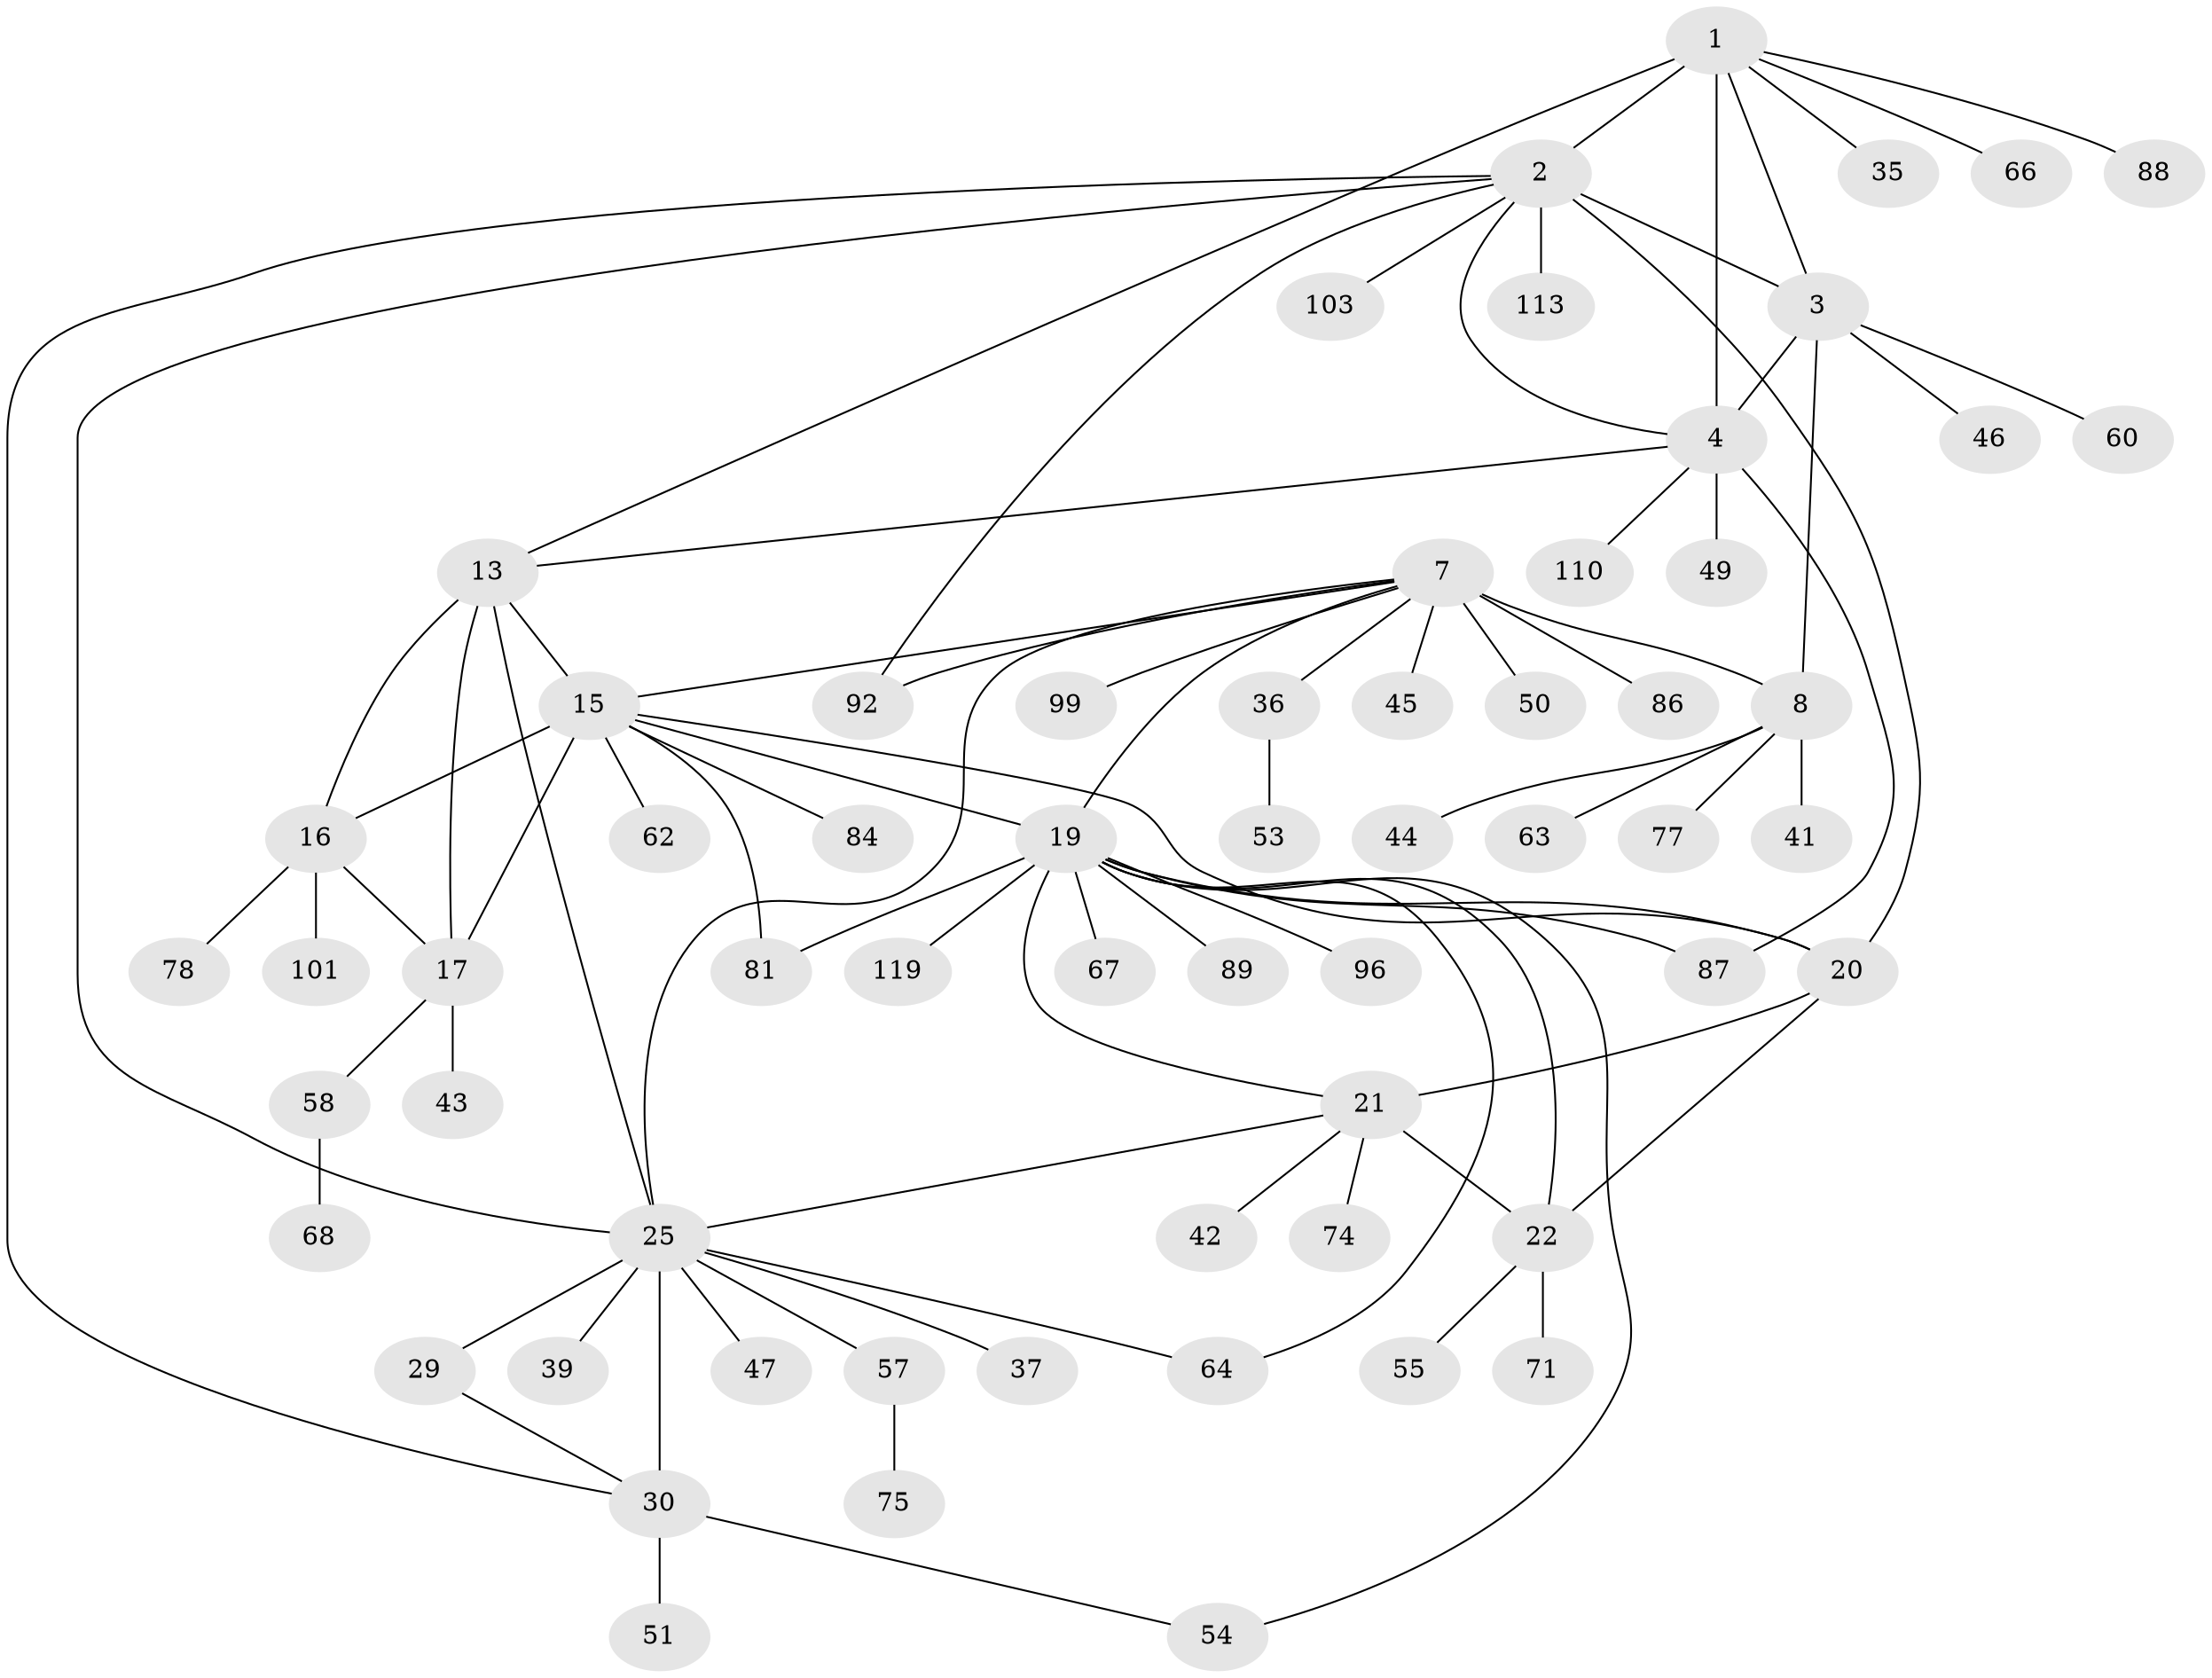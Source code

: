 // original degree distribution, {8: 0.056, 11: 0.024, 9: 0.064, 7: 0.048, 10: 0.016, 12: 0.008, 6: 0.008, 15: 0.008, 5: 0.008, 3: 0.024, 2: 0.16, 1: 0.576}
// Generated by graph-tools (version 1.1) at 2025/16/03/09/25 04:16:09]
// undirected, 62 vertices, 85 edges
graph export_dot {
graph [start="1"]
  node [color=gray90,style=filled];
  1 [super="+5+69+91"];
  2;
  3 [super="+100"];
  4;
  7 [super="+48+9+85+98+107+11+12"];
  8 [super="+52+10"];
  13 [super="+14+73+109"];
  15 [super="+18+95+123"];
  16;
  17;
  19;
  20 [super="+24+61+33"];
  21 [super="+23"];
  22 [super="+40+31+80"];
  25 [super="+28+124+90+26+70"];
  29;
  30 [super="+34+32"];
  35;
  36 [super="+38"];
  37;
  39;
  41;
  42 [super="+59"];
  43;
  44;
  45 [super="+83"];
  46;
  47;
  49;
  50;
  51 [super="+102"];
  53;
  54;
  55;
  57;
  58;
  60;
  62;
  63;
  64;
  66;
  67;
  68;
  71;
  74;
  75 [super="+97"];
  77;
  78 [super="+108"];
  81;
  84;
  86;
  87;
  88;
  89;
  92;
  96;
  99;
  101;
  103;
  110;
  113;
  119;
  1 -- 2 [weight=3];
  1 -- 3 [weight=3];
  1 -- 4 [weight=3];
  1 -- 88;
  1 -- 66;
  1 -- 35;
  1 -- 13;
  2 -- 3;
  2 -- 4;
  2 -- 92;
  2 -- 103;
  2 -- 113;
  2 -- 20;
  2 -- 25;
  2 -- 30;
  3 -- 4;
  3 -- 8;
  3 -- 46;
  3 -- 60;
  4 -- 49;
  4 -- 87;
  4 -- 110;
  4 -- 13;
  7 -- 8 [weight=8];
  7 -- 15 [weight=2];
  7 -- 99;
  7 -- 45;
  7 -- 19;
  7 -- 86;
  7 -- 92;
  7 -- 25 [weight=2];
  7 -- 50;
  7 -- 36;
  8 -- 41;
  8 -- 44;
  8 -- 77;
  8 -- 63;
  13 -- 15 [weight=4];
  13 -- 16 [weight=2];
  13 -- 17 [weight=2];
  13 -- 25 [weight=2];
  15 -- 16 [weight=2];
  15 -- 17 [weight=2];
  15 -- 81;
  15 -- 19;
  15 -- 84;
  15 -- 20;
  15 -- 62;
  16 -- 17;
  16 -- 78;
  16 -- 101;
  17 -- 43;
  17 -- 58;
  19 -- 20 [weight=2];
  19 -- 21 [weight=2];
  19 -- 22;
  19 -- 54;
  19 -- 64;
  19 -- 67;
  19 -- 81;
  19 -- 87;
  19 -- 89;
  19 -- 96;
  19 -- 119;
  20 -- 21 [weight=4];
  20 -- 22 [weight=2];
  21 -- 22 [weight=2];
  21 -- 42;
  21 -- 74;
  21 -- 25;
  22 -- 71;
  22 -- 55;
  25 -- 29 [weight=4];
  25 -- 30 [weight=4];
  25 -- 47;
  25 -- 57;
  25 -- 64;
  25 -- 37;
  25 -- 39;
  29 -- 30;
  30 -- 51;
  30 -- 54;
  36 -- 53;
  57 -- 75;
  58 -- 68;
}
